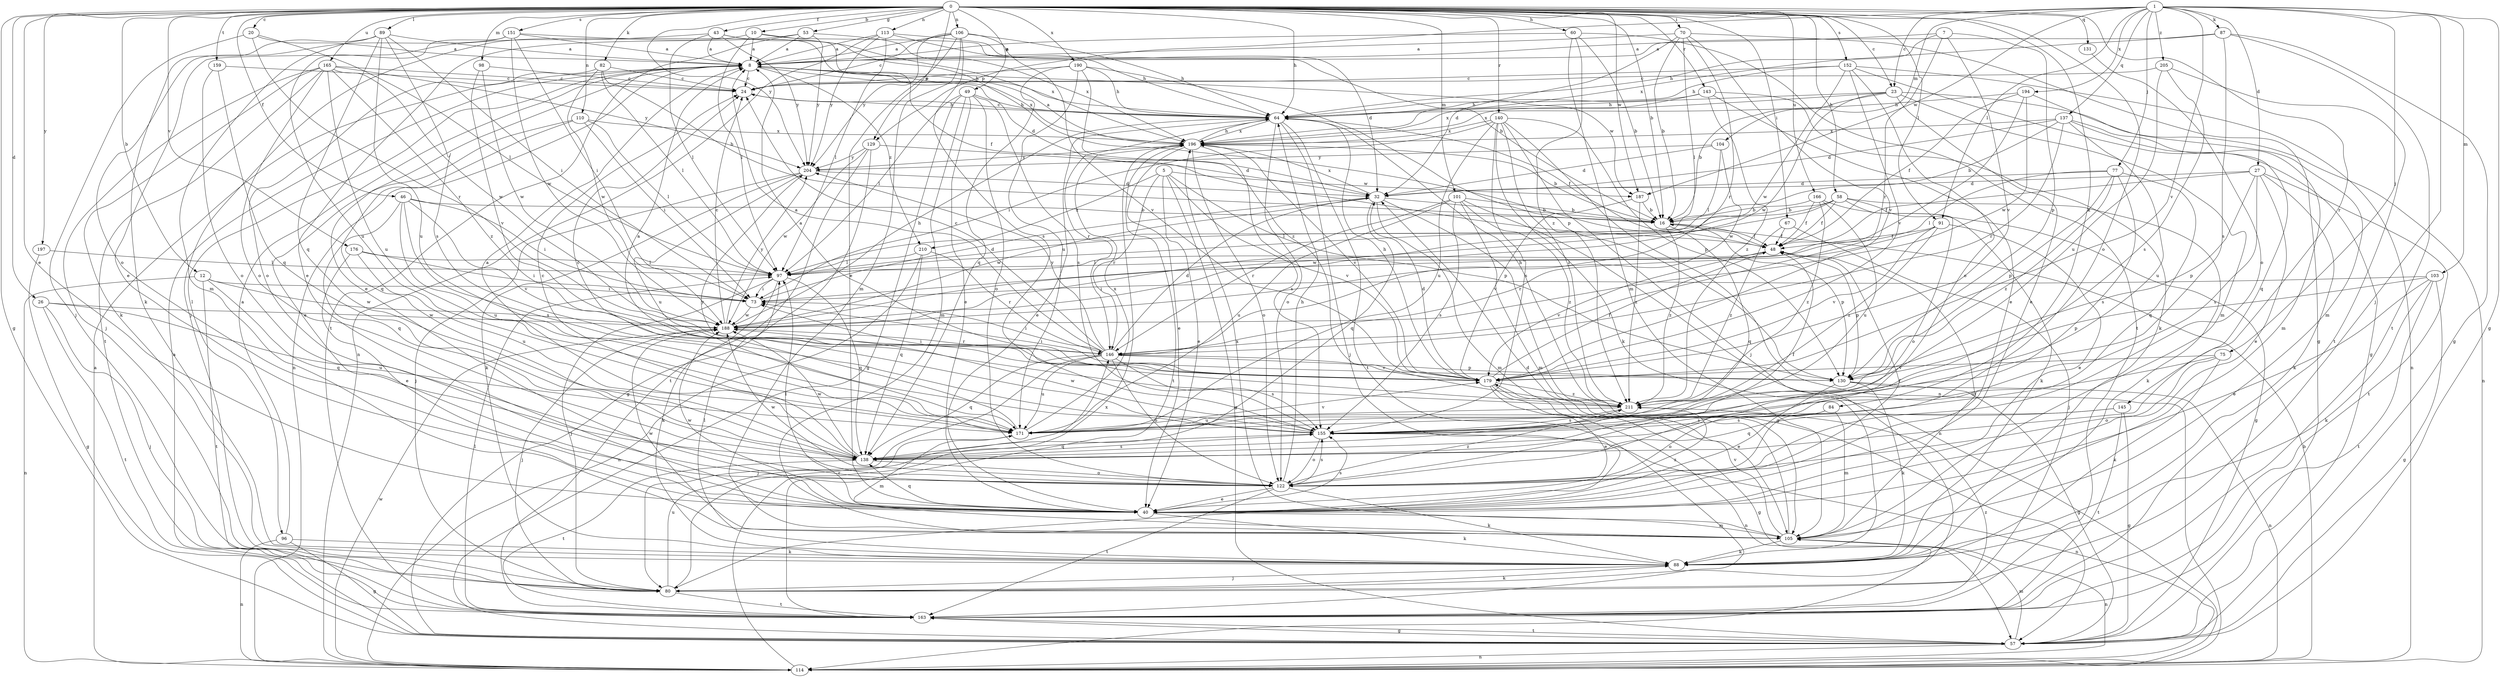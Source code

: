 strict digraph  {
0;
1;
5;
7;
8;
10;
12;
16;
20;
23;
24;
26;
27;
32;
40;
43;
46;
48;
49;
53;
57;
58;
60;
64;
67;
70;
73;
75;
77;
80;
82;
84;
87;
88;
89;
91;
96;
97;
98;
101;
103;
104;
105;
106;
110;
113;
114;
122;
129;
130;
131;
137;
138;
140;
143;
145;
146;
151;
152;
155;
159;
163;
165;
166;
171;
176;
179;
187;
188;
190;
194;
196;
197;
204;
205;
210;
211;
0 -> 10  [label=b];
0 -> 12  [label=b];
0 -> 16  [label=b];
0 -> 20  [label=c];
0 -> 23  [label=c];
0 -> 26  [label=d];
0 -> 40  [label=e];
0 -> 43  [label=f];
0 -> 46  [label=f];
0 -> 49  [label=g];
0 -> 53  [label=g];
0 -> 57  [label=g];
0 -> 58  [label=h];
0 -> 60  [label=h];
0 -> 64  [label=h];
0 -> 67  [label=i];
0 -> 70  [label=i];
0 -> 82  [label=k];
0 -> 84  [label=k];
0 -> 89  [label=l];
0 -> 91  [label=l];
0 -> 98  [label=m];
0 -> 101  [label=m];
0 -> 106  [label=n];
0 -> 110  [label=n];
0 -> 113  [label=n];
0 -> 122  [label=o];
0 -> 129  [label=p];
0 -> 131  [label=q];
0 -> 140  [label=r];
0 -> 143  [label=r];
0 -> 145  [label=r];
0 -> 151  [label=s];
0 -> 152  [label=s];
0 -> 159  [label=t];
0 -> 165  [label=u];
0 -> 166  [label=u];
0 -> 176  [label=v];
0 -> 187  [label=w];
0 -> 190  [label=x];
0 -> 197  [label=y];
0 -> 204  [label=y];
1 -> 23  [label=c];
1 -> 27  [label=d];
1 -> 57  [label=g];
1 -> 75  [label=j];
1 -> 77  [label=j];
1 -> 80  [label=j];
1 -> 87  [label=k];
1 -> 91  [label=l];
1 -> 103  [label=m];
1 -> 104  [label=m];
1 -> 129  [label=p];
1 -> 137  [label=q];
1 -> 179  [label=v];
1 -> 187  [label=w];
1 -> 194  [label=x];
1 -> 205  [label=z];
5 -> 40  [label=e];
5 -> 57  [label=g];
5 -> 130  [label=p];
5 -> 146  [label=r];
5 -> 179  [label=v];
5 -> 187  [label=w];
5 -> 210  [label=z];
7 -> 8  [label=a];
7 -> 64  [label=h];
7 -> 130  [label=p];
7 -> 146  [label=r];
7 -> 179  [label=v];
8 -> 24  [label=c];
8 -> 32  [label=d];
8 -> 40  [label=e];
8 -> 96  [label=l];
8 -> 114  [label=n];
8 -> 187  [label=w];
8 -> 196  [label=x];
8 -> 210  [label=z];
10 -> 8  [label=a];
10 -> 16  [label=b];
10 -> 48  [label=f];
10 -> 80  [label=j];
10 -> 97  [label=l];
12 -> 73  [label=i];
12 -> 114  [label=n];
12 -> 138  [label=q];
12 -> 163  [label=t];
12 -> 188  [label=w];
16 -> 48  [label=f];
16 -> 130  [label=p];
16 -> 138  [label=q];
16 -> 211  [label=z];
20 -> 8  [label=a];
20 -> 80  [label=j];
20 -> 97  [label=l];
20 -> 146  [label=r];
23 -> 16  [label=b];
23 -> 40  [label=e];
23 -> 64  [label=h];
23 -> 105  [label=m];
23 -> 114  [label=n];
23 -> 188  [label=w];
23 -> 196  [label=x];
24 -> 64  [label=h];
26 -> 80  [label=j];
26 -> 163  [label=t];
26 -> 171  [label=u];
26 -> 188  [label=w];
27 -> 32  [label=d];
27 -> 40  [label=e];
27 -> 48  [label=f];
27 -> 88  [label=k];
27 -> 130  [label=p];
27 -> 155  [label=s];
27 -> 163  [label=t];
32 -> 16  [label=b];
32 -> 57  [label=g];
32 -> 105  [label=m];
32 -> 138  [label=q];
32 -> 188  [label=w];
32 -> 196  [label=x];
40 -> 48  [label=f];
40 -> 88  [label=k];
40 -> 97  [label=l];
40 -> 105  [label=m];
40 -> 138  [label=q];
40 -> 155  [label=s];
40 -> 188  [label=w];
40 -> 211  [label=z];
43 -> 8  [label=a];
43 -> 40  [label=e];
43 -> 48  [label=f];
43 -> 97  [label=l];
43 -> 196  [label=x];
43 -> 204  [label=y];
46 -> 16  [label=b];
46 -> 73  [label=i];
46 -> 138  [label=q];
46 -> 155  [label=s];
46 -> 171  [label=u];
46 -> 179  [label=v];
48 -> 97  [label=l];
48 -> 130  [label=p];
48 -> 179  [label=v];
49 -> 40  [label=e];
49 -> 57  [label=g];
49 -> 64  [label=h];
49 -> 97  [label=l];
49 -> 105  [label=m];
49 -> 122  [label=o];
49 -> 155  [label=s];
53 -> 8  [label=a];
53 -> 40  [label=e];
53 -> 163  [label=t];
53 -> 196  [label=x];
53 -> 204  [label=y];
57 -> 8  [label=a];
57 -> 105  [label=m];
57 -> 114  [label=n];
57 -> 163  [label=t];
58 -> 16  [label=b];
58 -> 48  [label=f];
58 -> 57  [label=g];
58 -> 88  [label=k];
58 -> 97  [label=l];
58 -> 122  [label=o];
58 -> 188  [label=w];
60 -> 8  [label=a];
60 -> 16  [label=b];
60 -> 105  [label=m];
60 -> 163  [label=t];
60 -> 211  [label=z];
64 -> 24  [label=c];
64 -> 40  [label=e];
64 -> 48  [label=f];
64 -> 80  [label=j];
64 -> 122  [label=o];
64 -> 146  [label=r];
64 -> 163  [label=t];
64 -> 196  [label=x];
67 -> 48  [label=f];
67 -> 80  [label=j];
67 -> 211  [label=z];
70 -> 8  [label=a];
70 -> 16  [label=b];
70 -> 32  [label=d];
70 -> 57  [label=g];
70 -> 97  [label=l];
70 -> 146  [label=r];
70 -> 179  [label=v];
73 -> 32  [label=d];
73 -> 188  [label=w];
75 -> 88  [label=k];
75 -> 122  [label=o];
75 -> 171  [label=u];
75 -> 179  [label=v];
77 -> 32  [label=d];
77 -> 97  [label=l];
77 -> 130  [label=p];
77 -> 138  [label=q];
77 -> 155  [label=s];
77 -> 211  [label=z];
80 -> 88  [label=k];
80 -> 146  [label=r];
80 -> 163  [label=t];
80 -> 171  [label=u];
82 -> 16  [label=b];
82 -> 24  [label=c];
82 -> 97  [label=l];
82 -> 122  [label=o];
82 -> 188  [label=w];
84 -> 105  [label=m];
84 -> 122  [label=o];
84 -> 155  [label=s];
87 -> 8  [label=a];
87 -> 57  [label=g];
87 -> 155  [label=s];
87 -> 163  [label=t];
87 -> 196  [label=x];
88 -> 80  [label=j];
88 -> 97  [label=l];
89 -> 8  [label=a];
89 -> 73  [label=i];
89 -> 88  [label=k];
89 -> 105  [label=m];
89 -> 138  [label=q];
89 -> 155  [label=s];
89 -> 171  [label=u];
91 -> 40  [label=e];
91 -> 48  [label=f];
91 -> 146  [label=r];
91 -> 179  [label=v];
91 -> 211  [label=z];
96 -> 8  [label=a];
96 -> 57  [label=g];
96 -> 88  [label=k];
96 -> 114  [label=n];
97 -> 73  [label=i];
97 -> 80  [label=j];
97 -> 88  [label=k];
97 -> 138  [label=q];
98 -> 24  [label=c];
98 -> 179  [label=v];
98 -> 188  [label=w];
101 -> 16  [label=b];
101 -> 105  [label=m];
101 -> 114  [label=n];
101 -> 146  [label=r];
101 -> 155  [label=s];
101 -> 171  [label=u];
101 -> 211  [label=z];
103 -> 40  [label=e];
103 -> 57  [label=g];
103 -> 73  [label=i];
103 -> 88  [label=k];
103 -> 130  [label=p];
103 -> 163  [label=t];
104 -> 32  [label=d];
104 -> 97  [label=l];
104 -> 188  [label=w];
104 -> 204  [label=y];
105 -> 32  [label=d];
105 -> 48  [label=f];
105 -> 88  [label=k];
105 -> 114  [label=n];
105 -> 179  [label=v];
105 -> 188  [label=w];
105 -> 196  [label=x];
106 -> 8  [label=a];
106 -> 24  [label=c];
106 -> 40  [label=e];
106 -> 64  [label=h];
106 -> 105  [label=m];
106 -> 155  [label=s];
106 -> 179  [label=v];
106 -> 204  [label=y];
110 -> 40  [label=e];
110 -> 73  [label=i];
110 -> 97  [label=l];
110 -> 138  [label=q];
110 -> 196  [label=x];
113 -> 8  [label=a];
113 -> 32  [label=d];
113 -> 64  [label=h];
113 -> 97  [label=l];
113 -> 114  [label=n];
113 -> 204  [label=y];
114 -> 8  [label=a];
114 -> 16  [label=b];
114 -> 188  [label=w];
114 -> 196  [label=x];
122 -> 40  [label=e];
122 -> 64  [label=h];
122 -> 88  [label=k];
122 -> 155  [label=s];
122 -> 163  [label=t];
122 -> 188  [label=w];
122 -> 211  [label=z];
129 -> 32  [label=d];
129 -> 57  [label=g];
129 -> 163  [label=t];
129 -> 188  [label=w];
129 -> 204  [label=y];
130 -> 40  [label=e];
130 -> 57  [label=g];
130 -> 73  [label=i];
130 -> 88  [label=k];
130 -> 114  [label=n];
131 -> 122  [label=o];
137 -> 16  [label=b];
137 -> 32  [label=d];
137 -> 105  [label=m];
137 -> 138  [label=q];
137 -> 146  [label=r];
137 -> 171  [label=u];
137 -> 196  [label=x];
138 -> 8  [label=a];
138 -> 24  [label=c];
138 -> 48  [label=f];
138 -> 122  [label=o];
138 -> 155  [label=s];
138 -> 163  [label=t];
138 -> 188  [label=w];
140 -> 73  [label=i];
140 -> 80  [label=j];
140 -> 88  [label=k];
140 -> 114  [label=n];
140 -> 130  [label=p];
140 -> 155  [label=s];
140 -> 171  [label=u];
140 -> 196  [label=x];
140 -> 211  [label=z];
143 -> 40  [label=e];
143 -> 64  [label=h];
143 -> 88  [label=k];
143 -> 196  [label=x];
143 -> 211  [label=z];
145 -> 57  [label=g];
145 -> 138  [label=q];
145 -> 155  [label=s];
145 -> 163  [label=t];
146 -> 8  [label=a];
146 -> 24  [label=c];
146 -> 32  [label=d];
146 -> 73  [label=i];
146 -> 80  [label=j];
146 -> 122  [label=o];
146 -> 130  [label=p];
146 -> 138  [label=q];
146 -> 155  [label=s];
146 -> 171  [label=u];
146 -> 179  [label=v];
146 -> 204  [label=y];
151 -> 8  [label=a];
151 -> 64  [label=h];
151 -> 73  [label=i];
151 -> 122  [label=o];
151 -> 171  [label=u];
151 -> 188  [label=w];
152 -> 24  [label=c];
152 -> 57  [label=g];
152 -> 64  [label=h];
152 -> 114  [label=n];
152 -> 122  [label=o];
152 -> 179  [label=v];
152 -> 188  [label=w];
155 -> 24  [label=c];
155 -> 114  [label=n];
155 -> 122  [label=o];
155 -> 138  [label=q];
155 -> 188  [label=w];
159 -> 24  [label=c];
159 -> 122  [label=o];
159 -> 138  [label=q];
163 -> 57  [label=g];
163 -> 97  [label=l];
163 -> 211  [label=z];
165 -> 24  [label=c];
165 -> 80  [label=j];
165 -> 88  [label=k];
165 -> 122  [label=o];
165 -> 163  [label=t];
165 -> 171  [label=u];
165 -> 188  [label=w];
165 -> 204  [label=y];
165 -> 211  [label=z];
166 -> 16  [label=b];
166 -> 48  [label=f];
166 -> 88  [label=k];
166 -> 171  [label=u];
166 -> 211  [label=z];
171 -> 105  [label=m];
171 -> 179  [label=v];
171 -> 196  [label=x];
171 -> 204  [label=y];
176 -> 40  [label=e];
176 -> 73  [label=i];
176 -> 97  [label=l];
176 -> 171  [label=u];
179 -> 8  [label=a];
179 -> 32  [label=d];
179 -> 40  [label=e];
179 -> 48  [label=f];
179 -> 57  [label=g];
179 -> 64  [label=h];
179 -> 73  [label=i];
179 -> 114  [label=n];
179 -> 211  [label=z];
187 -> 16  [label=b];
187 -> 179  [label=v];
187 -> 211  [label=z];
188 -> 24  [label=c];
188 -> 64  [label=h];
188 -> 80  [label=j];
188 -> 146  [label=r];
188 -> 204  [label=y];
190 -> 24  [label=c];
190 -> 64  [label=h];
190 -> 130  [label=p];
190 -> 138  [label=q];
190 -> 171  [label=u];
190 -> 211  [label=z];
194 -> 48  [label=f];
194 -> 64  [label=h];
194 -> 73  [label=i];
194 -> 105  [label=m];
194 -> 188  [label=w];
196 -> 8  [label=a];
196 -> 16  [label=b];
196 -> 40  [label=e];
196 -> 64  [label=h];
196 -> 122  [label=o];
196 -> 155  [label=s];
196 -> 163  [label=t];
196 -> 179  [label=v];
196 -> 204  [label=y];
197 -> 57  [label=g];
197 -> 97  [label=l];
204 -> 32  [label=d];
204 -> 80  [label=j];
204 -> 88  [label=k];
204 -> 171  [label=u];
205 -> 24  [label=c];
205 -> 155  [label=s];
205 -> 163  [label=t];
205 -> 171  [label=u];
210 -> 97  [label=l];
210 -> 114  [label=n];
210 -> 138  [label=q];
210 -> 146  [label=r];
211 -> 8  [label=a];
211 -> 64  [label=h];
211 -> 155  [label=s];
211 -> 171  [label=u];
}
